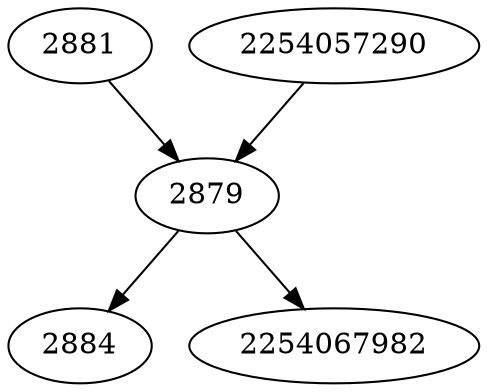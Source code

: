 strict digraph  {
2881;
2884;
2254057290;
2254067982;
2879;
2881 -> 2879;
2254057290 -> 2879;
2879 -> 2254067982;
2879 -> 2884;
}
